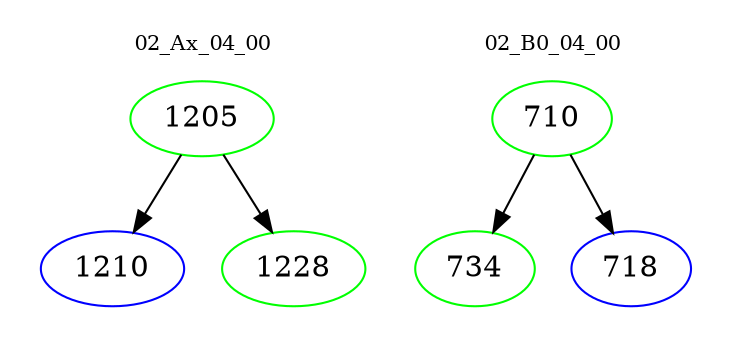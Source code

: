 digraph{
subgraph cluster_0 {
color = white
label = "02_Ax_04_00";
fontsize=10;
T0_1205 [label="1205", color="green"]
T0_1205 -> T0_1210 [color="black"]
T0_1210 [label="1210", color="blue"]
T0_1205 -> T0_1228 [color="black"]
T0_1228 [label="1228", color="green"]
}
subgraph cluster_1 {
color = white
label = "02_B0_04_00";
fontsize=10;
T1_710 [label="710", color="green"]
T1_710 -> T1_734 [color="black"]
T1_734 [label="734", color="green"]
T1_710 -> T1_718 [color="black"]
T1_718 [label="718", color="blue"]
}
}

